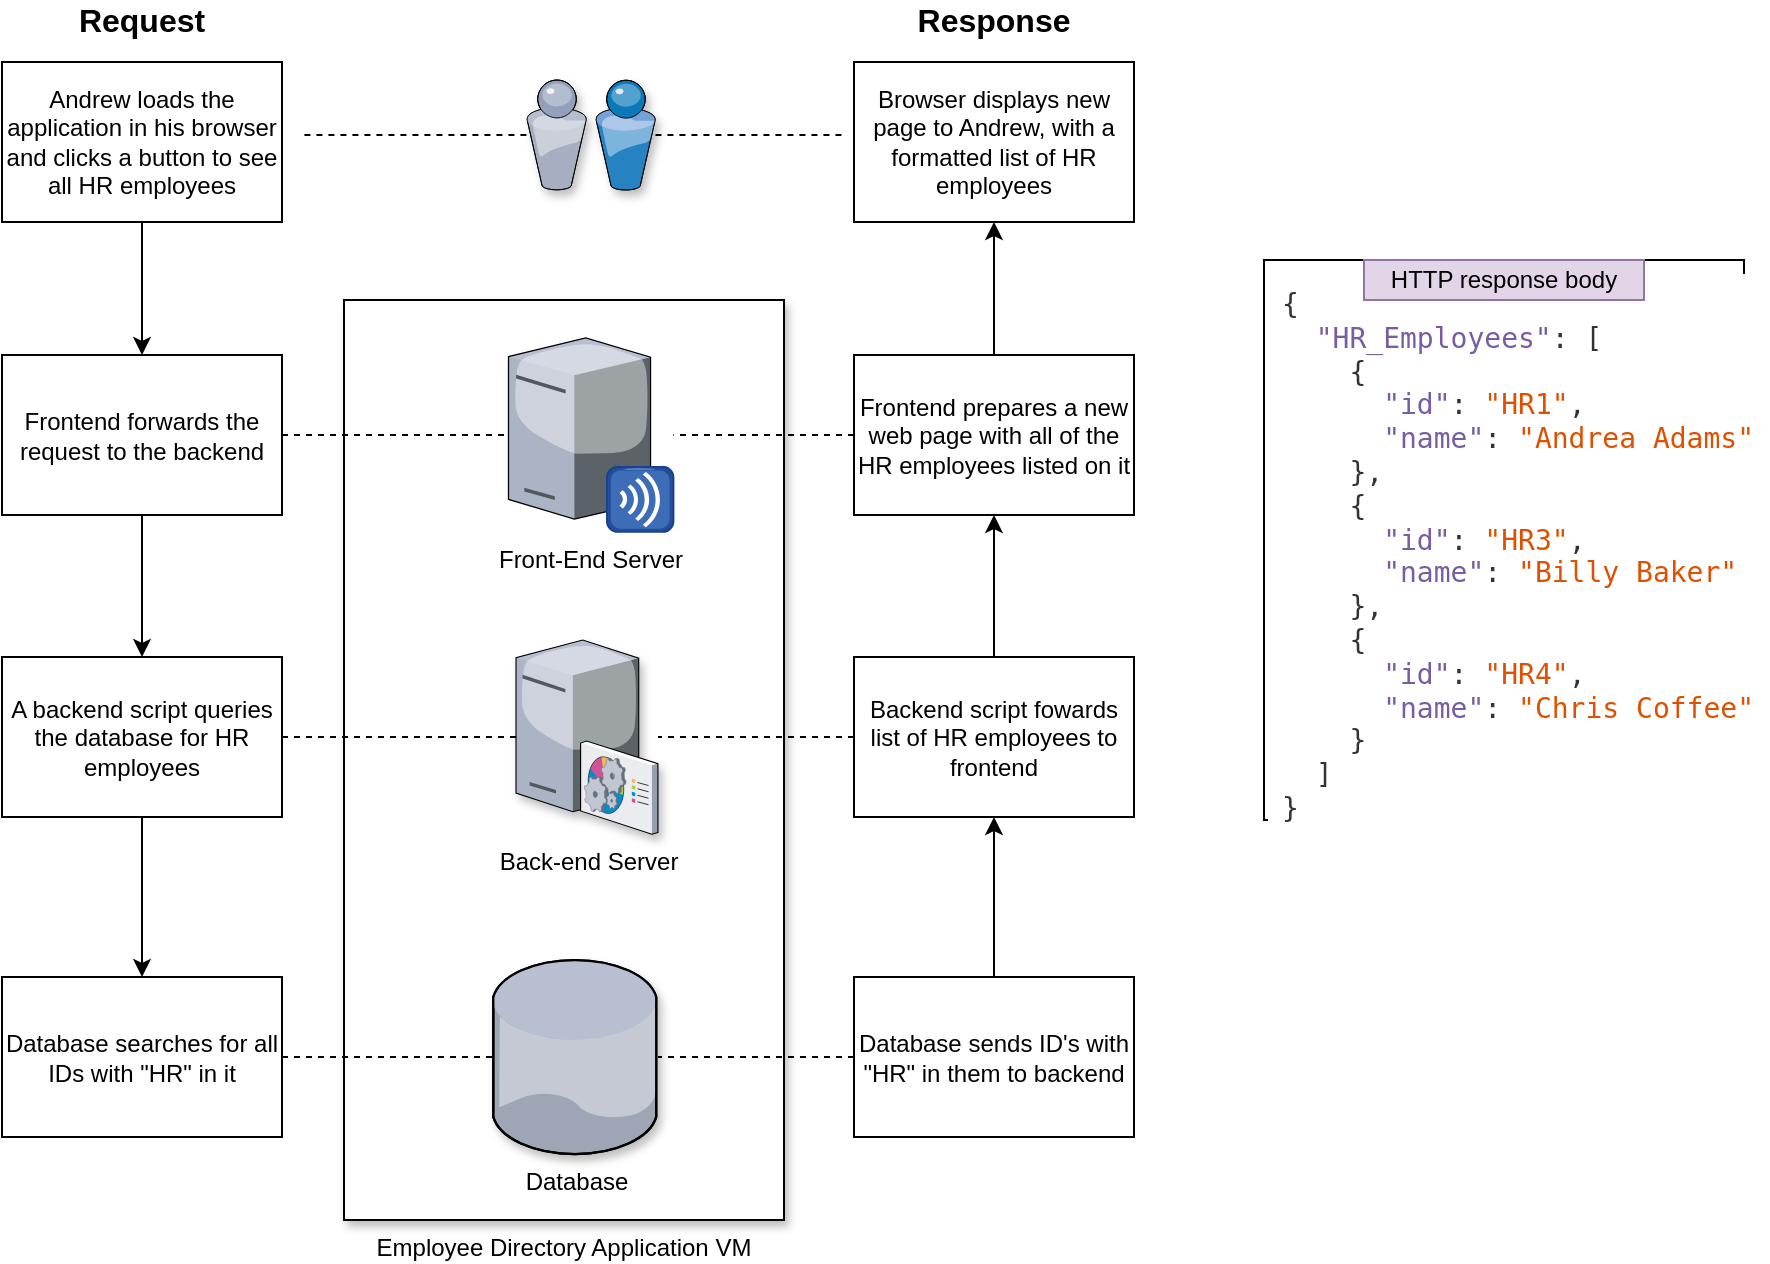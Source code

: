 <mxfile version="12.7.9" type="device"><diagram name="Page-1" id="822b0af5-4adb-64df-f703-e8dfc1f81529"><mxGraphModel dx="1422" dy="751" grid="1" gridSize="10" guides="1" tooltips="1" connect="1" arrows="1" fold="1" page="1" pageScale="1" pageWidth="1100" pageHeight="850" background="#ffffff" math="0" shadow="0"><root><mxCell id="0"/><mxCell id="1" parent="0"/><mxCell id="7e7BQ_-c0STVDyYA_Ri2-6" value="Employee Directory Application VM" style="rounded=0;whiteSpace=wrap;html=1;shadow=1;strokeColor=#000000;fillColor=#ffffff;labelPosition=center;verticalLabelPosition=bottom;align=center;verticalAlign=top;" parent="1" vertex="1"><mxGeometry x="280" y="230" width="220" height="460" as="geometry"/></mxCell><mxCell id="nQY1C6gVlU-Ghdkp5Kld-27" style="edgeStyle=orthogonalEdgeStyle;rounded=0;orthogonalLoop=1;jettySize=auto;html=1;startArrow=none;startFill=0;endArrow=none;endFill=0;strokeColor=#000000;dashed=1;" parent="1" source="qooCzj0sSRNJPpl9ZEZt-1" edge="1"><mxGeometry relative="1" as="geometry"><mxPoint x="530" y="147.5" as="targetPoint"/></mxGeometry></mxCell><mxCell id="nQY1C6gVlU-Ghdkp5Kld-28" style="edgeStyle=orthogonalEdgeStyle;rounded=0;orthogonalLoop=1;jettySize=auto;html=1;dashed=1;startArrow=none;startFill=0;endArrow=none;endFill=0;strokeColor=#000000;" parent="1" source="qooCzj0sSRNJPpl9ZEZt-1" edge="1"><mxGeometry relative="1" as="geometry"><mxPoint x="260" y="147.5" as="targetPoint"/></mxGeometry></mxCell><mxCell id="qooCzj0sSRNJPpl9ZEZt-1" value="" style="verticalLabelPosition=top;aspect=fixed;html=1;verticalAlign=bottom;strokeColor=none;align=center;outlineConnect=0;shape=mxgraph.citrix.users;shadow=1;labelPosition=center;" parent="1" vertex="1"><mxGeometry x="371.22" y="120" width="64.5" height="55" as="geometry"/></mxCell><mxCell id="qooCzj0sSRNJPpl9ZEZt-14" value="Database" style="verticalLabelPosition=bottom;aspect=fixed;html=1;verticalAlign=top;strokeColor=none;align=center;outlineConnect=0;shape=mxgraph.citrix.database;shadow=1;fontFamily=Helvetica;fontSize=12;fontColor=#000000;fillColor=#ffffff;" parent="1" vertex="1"><mxGeometry x="354.55" y="560" width="82.45" height="97" as="geometry"/></mxCell><mxCell id="qooCzj0sSRNJPpl9ZEZt-16" value="Back-end Server" style="verticalLabelPosition=bottom;aspect=fixed;html=1;verticalAlign=top;strokeColor=none;align=center;outlineConnect=0;shape=mxgraph.citrix.command_center;shadow=1;fontFamily=Helvetica;fontSize=12;fontColor=#000000;fillColor=#ffffff;" parent="1" vertex="1"><mxGeometry x="366" y="400" width="71" height="97" as="geometry"/></mxCell><mxCell id="iFfxKbLt2-G836pS57oZ-4" value="Front-End Server" style="verticalLabelPosition=bottom;aspect=fixed;html=1;verticalAlign=top;strokeColor=none;align=center;outlineConnect=0;shape=mxgraph.citrix.merchandising_server;fontFamily=Helvetica;fontSize=12;fontColor=#000000;fillColor=#ffffff;" parent="1" vertex="1"><mxGeometry x="362.25" y="249" width="82.45" height="97" as="geometry"/></mxCell><mxCell id="nQY1C6gVlU-Ghdkp5Kld-5" style="edgeStyle=orthogonalEdgeStyle;rounded=0;orthogonalLoop=1;jettySize=auto;html=1;strokeColor=#000000;dashed=1;endArrow=none;endFill=0;" parent="1" source="nQY1C6gVlU-Ghdkp5Kld-4" target="iFfxKbLt2-G836pS57oZ-4" edge="1"><mxGeometry relative="1" as="geometry"/></mxCell><mxCell id="nQY1C6gVlU-Ghdkp5Kld-9" style="edgeStyle=orthogonalEdgeStyle;rounded=0;orthogonalLoop=1;jettySize=auto;html=1;entryX=0.5;entryY=0;entryDx=0;entryDy=0;" parent="1" source="nQY1C6gVlU-Ghdkp5Kld-4" target="nQY1C6gVlU-Ghdkp5Kld-6" edge="1"><mxGeometry relative="1" as="geometry"/></mxCell><mxCell id="nQY1C6gVlU-Ghdkp5Kld-4" value="Frontend forwards the request to the backend" style="text;html=1;strokeColor=#000000;fillColor=#ffffff;align=center;verticalAlign=middle;whiteSpace=wrap;rounded=0;" parent="1" vertex="1"><mxGeometry x="109" y="257.5" width="140" height="80" as="geometry"/></mxCell><mxCell id="nQY1C6gVlU-Ghdkp5Kld-8" value="" style="edgeStyle=orthogonalEdgeStyle;rounded=0;orthogonalLoop=1;jettySize=auto;html=1;" parent="1" source="nQY1C6gVlU-Ghdkp5Kld-6" target="nQY1C6gVlU-Ghdkp5Kld-7" edge="1"><mxGeometry relative="1" as="geometry"/></mxCell><mxCell id="nQY1C6gVlU-Ghdkp5Kld-10" style="edgeStyle=orthogonalEdgeStyle;rounded=0;orthogonalLoop=1;jettySize=auto;html=1;dashed=1;endArrow=none;endFill=0;" parent="1" source="nQY1C6gVlU-Ghdkp5Kld-6" target="qooCzj0sSRNJPpl9ZEZt-16" edge="1"><mxGeometry relative="1" as="geometry"/></mxCell><mxCell id="nQY1C6gVlU-Ghdkp5Kld-6" value="A backend script queries the database for HR employees" style="text;html=1;strokeColor=#000000;fillColor=#ffffff;align=center;verticalAlign=middle;whiteSpace=wrap;rounded=0;" parent="1" vertex="1"><mxGeometry x="109" y="408.5" width="140" height="80" as="geometry"/></mxCell><mxCell id="nQY1C6gVlU-Ghdkp5Kld-11" style="edgeStyle=orthogonalEdgeStyle;rounded=0;orthogonalLoop=1;jettySize=auto;html=1;startArrow=none;startFill=0;endArrow=none;endFill=0;dashed=1;" parent="1" source="nQY1C6gVlU-Ghdkp5Kld-7" target="qooCzj0sSRNJPpl9ZEZt-14" edge="1"><mxGeometry relative="1" as="geometry"/></mxCell><mxCell id="nQY1C6gVlU-Ghdkp5Kld-7" value="Database searches for all IDs with &quot;HR&quot; in it" style="text;html=1;strokeColor=#000000;fillColor=#ffffff;align=center;verticalAlign=middle;whiteSpace=wrap;rounded=0;" parent="1" vertex="1"><mxGeometry x="109" y="568.5" width="140" height="80" as="geometry"/></mxCell><mxCell id="nQY1C6gVlU-Ghdkp5Kld-12" style="edgeStyle=orthogonalEdgeStyle;rounded=0;orthogonalLoop=1;jettySize=auto;html=1;entryX=0.5;entryY=0;entryDx=0;entryDy=0;endArrow=none;endFill=0;startArrow=classic;startFill=1;" parent="1" source="nQY1C6gVlU-Ghdkp5Kld-13" target="nQY1C6gVlU-Ghdkp5Kld-15" edge="1"><mxGeometry relative="1" as="geometry"/></mxCell><mxCell id="nQY1C6gVlU-Ghdkp5Kld-19" style="edgeStyle=orthogonalEdgeStyle;rounded=0;orthogonalLoop=1;jettySize=auto;html=1;startArrow=none;startFill=0;endArrow=none;endFill=0;dashed=1;" parent="1" source="nQY1C6gVlU-Ghdkp5Kld-13" target="iFfxKbLt2-G836pS57oZ-4" edge="1"><mxGeometry relative="1" as="geometry"/></mxCell><mxCell id="nQY1C6gVlU-Ghdkp5Kld-24" style="edgeStyle=orthogonalEdgeStyle;rounded=0;orthogonalLoop=1;jettySize=auto;html=1;entryX=0.5;entryY=1;entryDx=0;entryDy=0;startArrow=none;startFill=0;endArrow=classic;endFill=1;strokeColor=#000000;" parent="1" source="nQY1C6gVlU-Ghdkp5Kld-13" target="nQY1C6gVlU-Ghdkp5Kld-22" edge="1"><mxGeometry relative="1" as="geometry"/></mxCell><mxCell id="nQY1C6gVlU-Ghdkp5Kld-13" value="Frontend prepares a new web page with all of the HR employees listed on it" style="text;html=1;strokeColor=#000000;fillColor=#ffffff;align=center;verticalAlign=middle;whiteSpace=wrap;rounded=0;" parent="1" vertex="1"><mxGeometry x="535" y="257.5" width="140" height="80" as="geometry"/></mxCell><mxCell id="nQY1C6gVlU-Ghdkp5Kld-14" value="" style="edgeStyle=orthogonalEdgeStyle;rounded=0;orthogonalLoop=1;jettySize=auto;html=1;endArrow=none;endFill=0;startArrow=classic;startFill=1;" parent="1" source="nQY1C6gVlU-Ghdkp5Kld-15" target="nQY1C6gVlU-Ghdkp5Kld-16" edge="1"><mxGeometry relative="1" as="geometry"/></mxCell><mxCell id="nQY1C6gVlU-Ghdkp5Kld-18" style="edgeStyle=orthogonalEdgeStyle;rounded=0;orthogonalLoop=1;jettySize=auto;html=1;startArrow=none;startFill=0;endArrow=none;endFill=0;dashed=1;" parent="1" source="nQY1C6gVlU-Ghdkp5Kld-15" target="qooCzj0sSRNJPpl9ZEZt-16" edge="1"><mxGeometry relative="1" as="geometry"/></mxCell><mxCell id="nQY1C6gVlU-Ghdkp5Kld-15" value="Backend script fowards list of HR employees to frontend" style="text;html=1;strokeColor=#000000;fillColor=#ffffff;align=center;verticalAlign=middle;whiteSpace=wrap;rounded=0;" parent="1" vertex="1"><mxGeometry x="535" y="408.5" width="140" height="80" as="geometry"/></mxCell><mxCell id="nQY1C6gVlU-Ghdkp5Kld-17" style="edgeStyle=orthogonalEdgeStyle;rounded=0;orthogonalLoop=1;jettySize=auto;html=1;startArrow=none;startFill=0;endArrow=none;endFill=0;dashed=1;" parent="1" source="nQY1C6gVlU-Ghdkp5Kld-16" target="qooCzj0sSRNJPpl9ZEZt-14" edge="1"><mxGeometry relative="1" as="geometry"/></mxCell><mxCell id="nQY1C6gVlU-Ghdkp5Kld-16" value="Database sends ID's with &quot;HR&quot; in them to backend" style="text;html=1;strokeColor=#000000;fillColor=#ffffff;align=center;verticalAlign=middle;whiteSpace=wrap;rounded=0;" parent="1" vertex="1"><mxGeometry x="535" y="568.5" width="140" height="80" as="geometry"/></mxCell><mxCell id="nQY1C6gVlU-Ghdkp5Kld-22" value="Browser displays new page to Andrew, with a formatted list of HR employees" style="text;html=1;strokeColor=#000000;fillColor=#ffffff;align=center;verticalAlign=middle;whiteSpace=wrap;rounded=0;" parent="1" vertex="1"><mxGeometry x="535" y="111" width="140" height="80" as="geometry"/></mxCell><mxCell id="nQY1C6gVlU-Ghdkp5Kld-26" style="edgeStyle=orthogonalEdgeStyle;rounded=0;orthogonalLoop=1;jettySize=auto;html=1;entryX=0.5;entryY=0;entryDx=0;entryDy=0;startArrow=none;startFill=0;endArrow=classic;endFill=1;strokeColor=#000000;" parent="1" source="nQY1C6gVlU-Ghdkp5Kld-25" target="nQY1C6gVlU-Ghdkp5Kld-4" edge="1"><mxGeometry relative="1" as="geometry"/></mxCell><mxCell id="nQY1C6gVlU-Ghdkp5Kld-25" value="Andrew loads the application in his browser and clicks a button to see all HR employees" style="text;html=1;strokeColor=#000000;fillColor=#ffffff;align=center;verticalAlign=middle;whiteSpace=wrap;rounded=0;" parent="1" vertex="1"><mxGeometry x="109" y="111" width="140" height="80" as="geometry"/></mxCell><mxCell id="nQY1C6gVlU-Ghdkp5Kld-36" value="" style="group" parent="1" vertex="1" connectable="0"><mxGeometry x="740" y="210" width="240" height="280" as="geometry"/></mxCell><mxCell id="nQY1C6gVlU-Ghdkp5Kld-2" value="&lt;pre style=&quot;box-sizing: border-box ; font-family: , &amp;#34;menlo&amp;#34; , &amp;#34;monaco&amp;#34; , &amp;#34;consolas&amp;#34; , &amp;#34;liberation mono&amp;#34; , &amp;#34;courier new&amp;#34; , monospace ; font-size: 14px ; margin-top: 0px ; margin-bottom: 1rem ; overflow: auto ; color: rgb(51 , 51 , 51) ; background: white ; padding: 0.5em&quot;&gt;&lt;code style=&quot;box-sizing: border-box ; font-family: , &amp;#34;menlo&amp;#34; , &amp;#34;monaco&amp;#34; , &amp;#34;consolas&amp;#34; , &amp;#34;liberation mono&amp;#34; , &amp;#34;courier new&amp;#34; , monospace ; font-size: inherit ; color: inherit ; word-break: normal&quot;&gt;{&lt;br/&gt;  &lt;span style=&quot;box-sizing: border-box ; color: rgb(121 , 93 , 163)&quot;&gt;&quot;HR_Employees&quot;&lt;/span&gt;: [&lt;br/&gt;    {&lt;br/&gt;      &lt;span style=&quot;box-sizing: border-box ; color: rgb(121 , 93 , 163)&quot;&gt;&quot;id&quot;&lt;/span&gt;: &lt;span style=&quot;box-sizing: border-box ; color: rgb(223 , 80 , 0)&quot;&gt;&quot;HR1&quot;&lt;/span&gt;,&lt;br/&gt;      &lt;span style=&quot;box-sizing: border-box ; color: rgb(121 , 93 , 163)&quot;&gt;&quot;name&quot;&lt;/span&gt;: &lt;span style=&quot;box-sizing: border-box ; color: rgb(223 , 80 , 0)&quot;&gt;&quot;Andrea Adams&quot;&lt;/span&gt;&lt;br/&gt;    },&lt;br/&gt;    {&lt;br/&gt;      &lt;span style=&quot;box-sizing: border-box ; color: rgb(121 , 93 , 163)&quot;&gt;&quot;id&quot;&lt;/span&gt;: &lt;span style=&quot;box-sizing: border-box ; color: rgb(223 , 80 , 0)&quot;&gt;&quot;HR3&quot;&lt;/span&gt;,&lt;br/&gt;      &lt;span style=&quot;box-sizing: border-box ; color: rgb(121 , 93 , 163)&quot;&gt;&quot;name&quot;&lt;/span&gt;: &lt;span style=&quot;box-sizing: border-box ; color: rgb(223 , 80 , 0)&quot;&gt;&quot;Billy Baker&quot;&lt;/span&gt;&lt;br/&gt;    },&lt;br/&gt;    {&lt;br/&gt;      &lt;span style=&quot;box-sizing: border-box ; color: rgb(121 , 93 , 163)&quot;&gt;&quot;id&quot;&lt;/span&gt;: &lt;span style=&quot;box-sizing: border-box ; color: rgb(223 , 80 , 0)&quot;&gt;&quot;HR4&quot;&lt;/span&gt;,&lt;br/&gt;      &lt;span style=&quot;box-sizing: border-box ; color: rgb(121 , 93 , 163)&quot;&gt;&quot;name&quot;&lt;/span&gt;: &lt;span style=&quot;box-sizing: border-box ; color: rgb(223 , 80 , 0)&quot;&gt;&quot;Chris Coffee&quot;&lt;/span&gt;&lt;br/&gt;    }&lt;br/&gt;  ]&lt;br/&gt;}&lt;/code&gt;&lt;/pre&gt;" style="text;html=1;strokeColor=#000000;fillColor=#ffffff;" parent="nQY1C6gVlU-Ghdkp5Kld-36" vertex="1"><mxGeometry width="240" height="280" as="geometry"/></mxCell><mxCell id="nQY1C6gVlU-Ghdkp5Kld-35" value="HTTP response body" style="text;html=1;strokeColor=#9673a6;fillColor=#e1d5e7;align=center;verticalAlign=middle;whiteSpace=wrap;rounded=0;" parent="nQY1C6gVlU-Ghdkp5Kld-36" vertex="1"><mxGeometry x="50" width="140" height="20" as="geometry"/></mxCell><mxCell id="53UUXx8UdLJFwlcdV92O-1" value="Request" style="text;html=1;strokeColor=none;fillColor=none;align=center;verticalAlign=middle;whiteSpace=wrap;rounded=0;fontStyle=1;fontSize=16;" vertex="1" parent="1"><mxGeometry x="159" y="80" width="40" height="20" as="geometry"/></mxCell><mxCell id="53UUXx8UdLJFwlcdV92O-3" value="Response" style="text;html=1;strokeColor=none;fillColor=none;align=center;verticalAlign=middle;whiteSpace=wrap;rounded=0;fontStyle=1;fontSize=16;" vertex="1" parent="1"><mxGeometry x="585" y="80" width="40" height="20" as="geometry"/></mxCell></root></mxGraphModel></diagram></mxfile>
